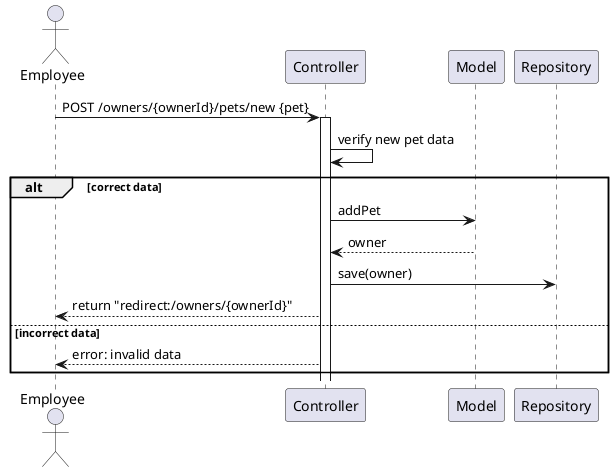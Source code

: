 @startuml

actor Employee
participant "Controller" as Controller
participant "Model" as Model
participant "Repository" as Repository

Employee -> Controller: POST /owners/{ownerId}/pets/new {pet}
activate Controller
Controller -> Controller: verify new pet data
alt correct data
Controller -> Model: addPet
Model --> Controller: owner
Controller -> Repository: save(owner)
Controller --> Employee: return "redirect:/owners/{ownerId}"
else incorrect data
Controller --> Employee: error: invalid data
end


@enduml
